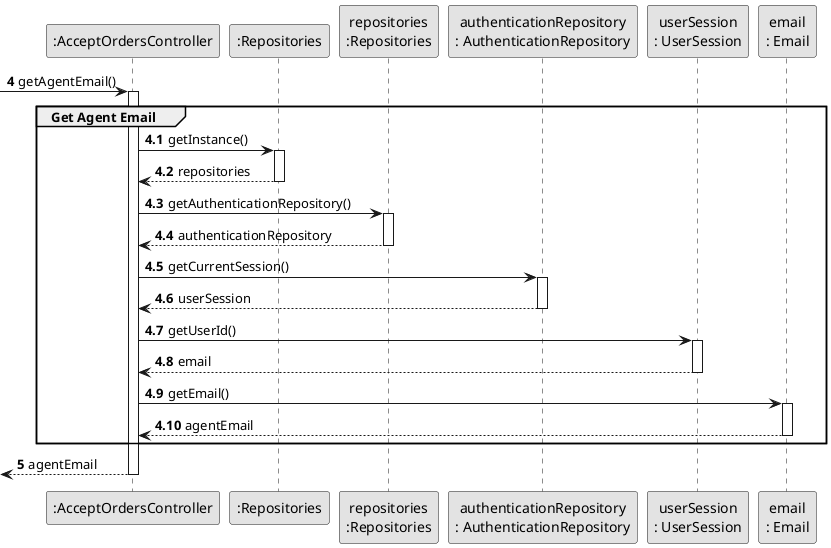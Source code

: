 @startuml
skinparam monochrome true
skinparam packageStyle rectangle
skinparam shadowing false


participant ":AcceptOrdersController" as CTRL
 participant ":Repositories" as RepositorySingleton
 participant "repositories\n:Repositories" as PLAT
  participant "authenticationRepository\n: AuthenticationRepository" as AuthRep
  participant "userSession\n: UserSession" as UserSession
  participant "email\n: Email" as Email

autonumber 4
    -> CTRL: getAgentEmail()
    activate CTRL

group Get Agent Email

autonumber 4.1
    CTRL -> RepositorySingleton : getInstance()
    activate RepositorySingleton

    RepositorySingleton --> CTRL : repositories
    deactivate RepositorySingleton

     CTRL -> PLAT : getAuthenticationRepository()
     activate PLAT

     PLAT --> CTRL : authenticationRepository
     deactivate PLAT

     CTRL -> AuthRep : getCurrentSession()
     activate AuthRep

     AuthRep --> CTRL : userSession
     deactivate AuthRep

     CTRL -> UserSession : getUserId()
     activate UserSession

     UserSession --> CTRL : email
     deactivate UserSession

    CTRL -> Email : getEmail()
    activate Email

    Email --> CTRL : agentEmail
    deactivate Email

end group
autonumber 5
     <-- CTRL: agentEmail
     deactivate CTRL

@enduml